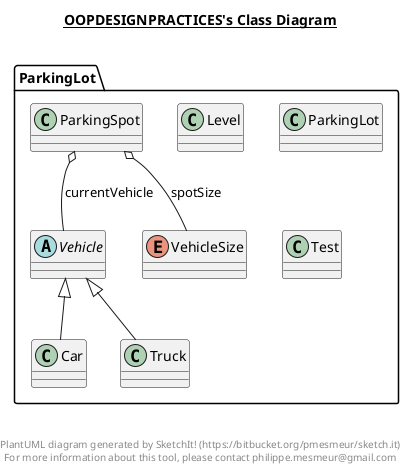 @startuml

title __OOPDESIGNPRACTICES's Class Diagram__\n

  package ParkingLot {
    class Car {
    }
  }
  

  package ParkingLot {
    class Level {
    }
  }
  

  package ParkingLot {
    class ParkingLot {
    }
  }
  

  package ParkingLot {
    class ParkingSpot {
    }
  }
  

  package ParkingLot {
    class Test {
    }
  }
  

  package ParkingLot {
    class Truck {
    }
  }
  

  package ParkingLot {
    abstract class Vehicle {
    }
  }
  

  package ParkingLot {
    enum VehicleSize {
    }
  }
  

  Car -up-|> Vehicle
  ParkingSpot o-- VehicleSize : spotSize
  ParkingSpot o-- Vehicle : currentVehicle
  Truck -up-|> Vehicle


right footer


PlantUML diagram generated by SketchIt! (https://bitbucket.org/pmesmeur/sketch.it)
For more information about this tool, please contact philippe.mesmeur@gmail.com
endfooter

@enduml
